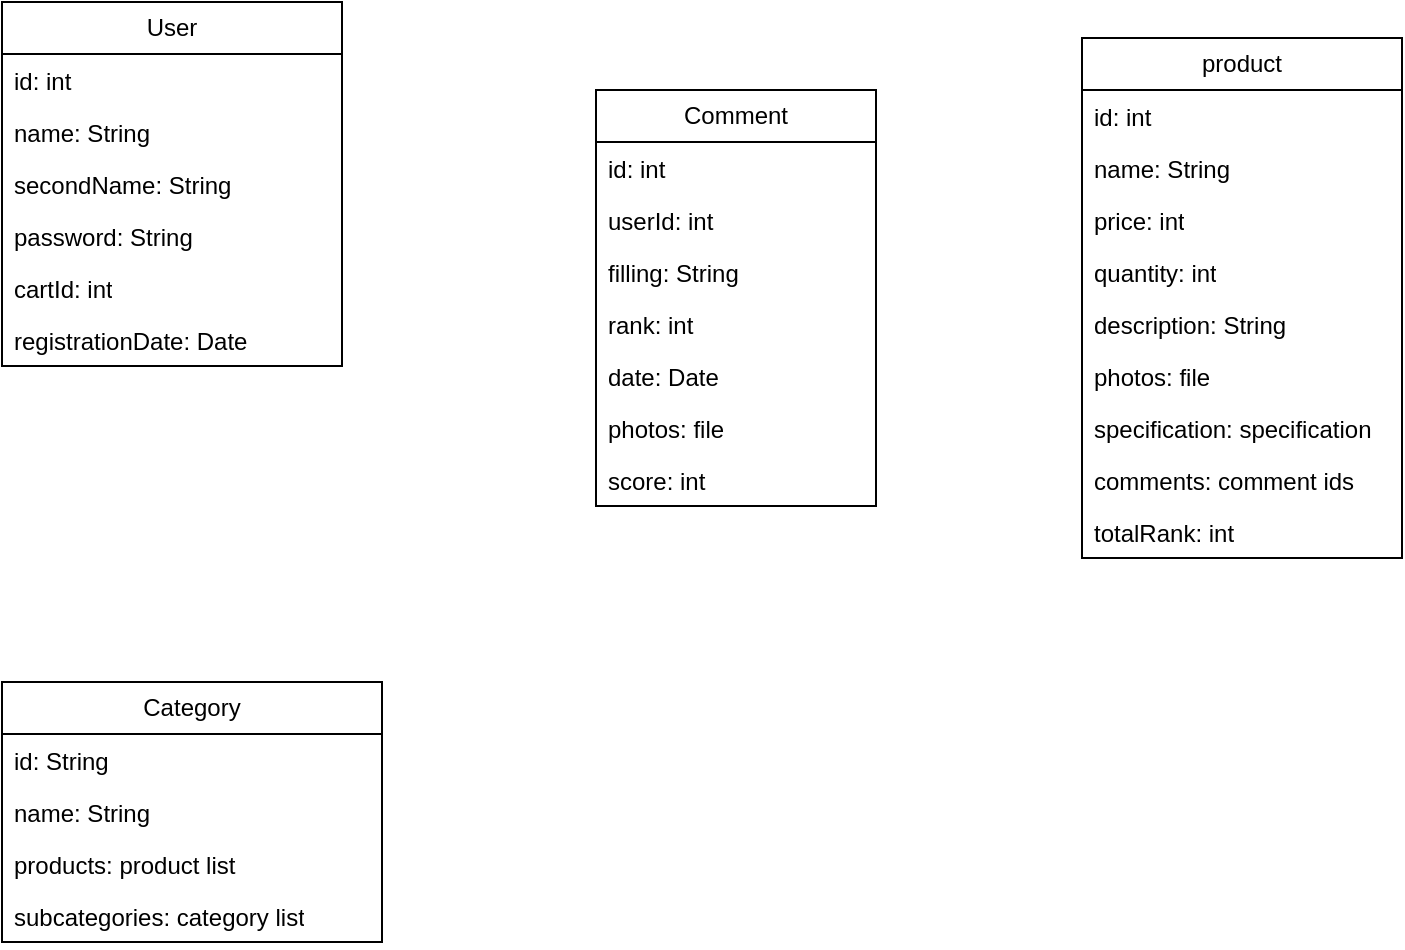 <mxfile version="21.5.2" type="github" pages="2">
  <diagram name="Страница 1" id="mdDWq5kc0v009mXhgptd">
    <mxGraphModel dx="2213" dy="1962" grid="1" gridSize="10" guides="1" tooltips="1" connect="1" arrows="1" fold="1" page="1" pageScale="1" pageWidth="827" pageHeight="1169" math="0" shadow="0">
      <root>
        <mxCell id="0" />
        <mxCell id="1" parent="0" />
        <mxCell id="SV2swyY7JAZVckU8f7j4-22" value="User" style="swimlane;fontStyle=0;childLayout=stackLayout;horizontal=1;startSize=26;fillColor=none;horizontalStack=0;resizeParent=1;resizeParentMax=0;resizeLast=0;collapsible=1;marginBottom=0;whiteSpace=wrap;html=1;" vertex="1" parent="1">
          <mxGeometry x="-780" y="-1054" width="170" height="182" as="geometry" />
        </mxCell>
        <mxCell id="SV2swyY7JAZVckU8f7j4-23" value="id: int" style="text;strokeColor=none;fillColor=none;align=left;verticalAlign=top;spacingLeft=4;spacingRight=4;overflow=hidden;rotatable=0;points=[[0,0.5],[1,0.5]];portConstraint=eastwest;whiteSpace=wrap;html=1;" vertex="1" parent="SV2swyY7JAZVckU8f7j4-22">
          <mxGeometry y="26" width="170" height="26" as="geometry" />
        </mxCell>
        <mxCell id="SV2swyY7JAZVckU8f7j4-24" value="name: String" style="text;strokeColor=none;fillColor=none;align=left;verticalAlign=top;spacingLeft=4;spacingRight=4;overflow=hidden;rotatable=0;points=[[0,0.5],[1,0.5]];portConstraint=eastwest;whiteSpace=wrap;html=1;" vertex="1" parent="SV2swyY7JAZVckU8f7j4-22">
          <mxGeometry y="52" width="170" height="26" as="geometry" />
        </mxCell>
        <mxCell id="SV2swyY7JAZVckU8f7j4-25" value="secondName: String" style="text;strokeColor=none;fillColor=none;align=left;verticalAlign=top;spacingLeft=4;spacingRight=4;overflow=hidden;rotatable=0;points=[[0,0.5],[1,0.5]];portConstraint=eastwest;whiteSpace=wrap;html=1;" vertex="1" parent="SV2swyY7JAZVckU8f7j4-22">
          <mxGeometry y="78" width="170" height="26" as="geometry" />
        </mxCell>
        <mxCell id="SV2swyY7JAZVckU8f7j4-28" value="password: String" style="text;strokeColor=none;fillColor=none;align=left;verticalAlign=top;spacingLeft=4;spacingRight=4;overflow=hidden;rotatable=0;points=[[0,0.5],[1,0.5]];portConstraint=eastwest;whiteSpace=wrap;html=1;" vertex="1" parent="SV2swyY7JAZVckU8f7j4-22">
          <mxGeometry y="104" width="170" height="26" as="geometry" />
        </mxCell>
        <mxCell id="SV2swyY7JAZVckU8f7j4-29" value="cartId: int" style="text;strokeColor=none;fillColor=none;align=left;verticalAlign=top;spacingLeft=4;spacingRight=4;overflow=hidden;rotatable=0;points=[[0,0.5],[1,0.5]];portConstraint=eastwest;whiteSpace=wrap;html=1;" vertex="1" parent="SV2swyY7JAZVckU8f7j4-22">
          <mxGeometry y="130" width="170" height="26" as="geometry" />
        </mxCell>
        <mxCell id="SV2swyY7JAZVckU8f7j4-30" value="registrationDate: Date" style="text;strokeColor=none;fillColor=none;align=left;verticalAlign=top;spacingLeft=4;spacingRight=4;overflow=hidden;rotatable=0;points=[[0,0.5],[1,0.5]];portConstraint=eastwest;whiteSpace=wrap;html=1;" vertex="1" parent="SV2swyY7JAZVckU8f7j4-22">
          <mxGeometry y="156" width="170" height="26" as="geometry" />
        </mxCell>
        <mxCell id="SV2swyY7JAZVckU8f7j4-32" value="Comment" style="swimlane;fontStyle=0;childLayout=stackLayout;horizontal=1;startSize=26;fillColor=none;horizontalStack=0;resizeParent=1;resizeParentMax=0;resizeLast=0;collapsible=1;marginBottom=0;whiteSpace=wrap;html=1;" vertex="1" parent="1">
          <mxGeometry x="-483" y="-1010" width="140" height="208" as="geometry" />
        </mxCell>
        <mxCell id="SV2swyY7JAZVckU8f7j4-33" value="id: int" style="text;strokeColor=none;fillColor=none;align=left;verticalAlign=top;spacingLeft=4;spacingRight=4;overflow=hidden;rotatable=0;points=[[0,0.5],[1,0.5]];portConstraint=eastwest;whiteSpace=wrap;html=1;" vertex="1" parent="SV2swyY7JAZVckU8f7j4-32">
          <mxGeometry y="26" width="140" height="26" as="geometry" />
        </mxCell>
        <mxCell id="SV2swyY7JAZVckU8f7j4-34" value="userId: int" style="text;strokeColor=none;fillColor=none;align=left;verticalAlign=top;spacingLeft=4;spacingRight=4;overflow=hidden;rotatable=0;points=[[0,0.5],[1,0.5]];portConstraint=eastwest;whiteSpace=wrap;html=1;" vertex="1" parent="SV2swyY7JAZVckU8f7j4-32">
          <mxGeometry y="52" width="140" height="26" as="geometry" />
        </mxCell>
        <mxCell id="SV2swyY7JAZVckU8f7j4-35" value="filling: String" style="text;strokeColor=none;fillColor=none;align=left;verticalAlign=top;spacingLeft=4;spacingRight=4;overflow=hidden;rotatable=0;points=[[0,0.5],[1,0.5]];portConstraint=eastwest;whiteSpace=wrap;html=1;" vertex="1" parent="SV2swyY7JAZVckU8f7j4-32">
          <mxGeometry y="78" width="140" height="26" as="geometry" />
        </mxCell>
        <mxCell id="SV2swyY7JAZVckU8f7j4-36" value="rank: int" style="text;strokeColor=none;fillColor=none;align=left;verticalAlign=top;spacingLeft=4;spacingRight=4;overflow=hidden;rotatable=0;points=[[0,0.5],[1,0.5]];portConstraint=eastwest;whiteSpace=wrap;html=1;" vertex="1" parent="SV2swyY7JAZVckU8f7j4-32">
          <mxGeometry y="104" width="140" height="26" as="geometry" />
        </mxCell>
        <mxCell id="SV2swyY7JAZVckU8f7j4-37" value="date: Date" style="text;strokeColor=none;fillColor=none;align=left;verticalAlign=top;spacingLeft=4;spacingRight=4;overflow=hidden;rotatable=0;points=[[0,0.5],[1,0.5]];portConstraint=eastwest;whiteSpace=wrap;html=1;" vertex="1" parent="SV2swyY7JAZVckU8f7j4-32">
          <mxGeometry y="130" width="140" height="26" as="geometry" />
        </mxCell>
        <mxCell id="SV2swyY7JAZVckU8f7j4-38" value="photos: file" style="text;strokeColor=none;fillColor=none;align=left;verticalAlign=top;spacingLeft=4;spacingRight=4;overflow=hidden;rotatable=0;points=[[0,0.5],[1,0.5]];portConstraint=eastwest;whiteSpace=wrap;html=1;" vertex="1" parent="SV2swyY7JAZVckU8f7j4-32">
          <mxGeometry y="156" width="140" height="26" as="geometry" />
        </mxCell>
        <mxCell id="SV2swyY7JAZVckU8f7j4-39" value="score: int" style="text;strokeColor=none;fillColor=none;align=left;verticalAlign=top;spacingLeft=4;spacingRight=4;overflow=hidden;rotatable=0;points=[[0,0.5],[1,0.5]];portConstraint=eastwest;whiteSpace=wrap;html=1;" vertex="1" parent="SV2swyY7JAZVckU8f7j4-32">
          <mxGeometry y="182" width="140" height="26" as="geometry" />
        </mxCell>
        <mxCell id="SV2swyY7JAZVckU8f7j4-52" value="product" style="swimlane;fontStyle=0;childLayout=stackLayout;horizontal=1;startSize=26;fillColor=none;horizontalStack=0;resizeParent=1;resizeParentMax=0;resizeLast=0;collapsible=1;marginBottom=0;whiteSpace=wrap;html=1;" vertex="1" parent="1">
          <mxGeometry x="-240" y="-1036" width="160" height="260" as="geometry" />
        </mxCell>
        <mxCell id="SV2swyY7JAZVckU8f7j4-53" value="id: int" style="text;strokeColor=none;fillColor=none;align=left;verticalAlign=top;spacingLeft=4;spacingRight=4;overflow=hidden;rotatable=0;points=[[0,0.5],[1,0.5]];portConstraint=eastwest;whiteSpace=wrap;html=1;" vertex="1" parent="SV2swyY7JAZVckU8f7j4-52">
          <mxGeometry y="26" width="160" height="26" as="geometry" />
        </mxCell>
        <mxCell id="SV2swyY7JAZVckU8f7j4-54" value="name: String" style="text;strokeColor=none;fillColor=none;align=left;verticalAlign=top;spacingLeft=4;spacingRight=4;overflow=hidden;rotatable=0;points=[[0,0.5],[1,0.5]];portConstraint=eastwest;whiteSpace=wrap;html=1;" vertex="1" parent="SV2swyY7JAZVckU8f7j4-52">
          <mxGeometry y="52" width="160" height="26" as="geometry" />
        </mxCell>
        <mxCell id="SV2swyY7JAZVckU8f7j4-55" value="price: int" style="text;strokeColor=none;fillColor=none;align=left;verticalAlign=top;spacingLeft=4;spacingRight=4;overflow=hidden;rotatable=0;points=[[0,0.5],[1,0.5]];portConstraint=eastwest;whiteSpace=wrap;html=1;" vertex="1" parent="SV2swyY7JAZVckU8f7j4-52">
          <mxGeometry y="78" width="160" height="26" as="geometry" />
        </mxCell>
        <mxCell id="SV2swyY7JAZVckU8f7j4-56" value="quantity: int" style="text;strokeColor=none;fillColor=none;align=left;verticalAlign=top;spacingLeft=4;spacingRight=4;overflow=hidden;rotatable=0;points=[[0,0.5],[1,0.5]];portConstraint=eastwest;whiteSpace=wrap;html=1;" vertex="1" parent="SV2swyY7JAZVckU8f7j4-52">
          <mxGeometry y="104" width="160" height="26" as="geometry" />
        </mxCell>
        <mxCell id="SV2swyY7JAZVckU8f7j4-57" value="description: String&lt;br&gt;" style="text;strokeColor=none;fillColor=none;align=left;verticalAlign=top;spacingLeft=4;spacingRight=4;overflow=hidden;rotatable=0;points=[[0,0.5],[1,0.5]];portConstraint=eastwest;whiteSpace=wrap;html=1;" vertex="1" parent="SV2swyY7JAZVckU8f7j4-52">
          <mxGeometry y="130" width="160" height="26" as="geometry" />
        </mxCell>
        <mxCell id="SV2swyY7JAZVckU8f7j4-58" value="photos: file" style="text;strokeColor=none;fillColor=none;align=left;verticalAlign=top;spacingLeft=4;spacingRight=4;overflow=hidden;rotatable=0;points=[[0,0.5],[1,0.5]];portConstraint=eastwest;whiteSpace=wrap;html=1;" vertex="1" parent="SV2swyY7JAZVckU8f7j4-52">
          <mxGeometry y="156" width="160" height="26" as="geometry" />
        </mxCell>
        <mxCell id="SV2swyY7JAZVckU8f7j4-59" value="specification: specification" style="text;strokeColor=none;fillColor=none;align=left;verticalAlign=top;spacingLeft=4;spacingRight=4;overflow=hidden;rotatable=0;points=[[0,0.5],[1,0.5]];portConstraint=eastwest;whiteSpace=wrap;html=1;" vertex="1" parent="SV2swyY7JAZVckU8f7j4-52">
          <mxGeometry y="182" width="160" height="26" as="geometry" />
        </mxCell>
        <mxCell id="SV2swyY7JAZVckU8f7j4-60" value="comments: comment ids" style="text;strokeColor=none;fillColor=none;align=left;verticalAlign=top;spacingLeft=4;spacingRight=4;overflow=hidden;rotatable=0;points=[[0,0.5],[1,0.5]];portConstraint=eastwest;whiteSpace=wrap;html=1;" vertex="1" parent="SV2swyY7JAZVckU8f7j4-52">
          <mxGeometry y="208" width="160" height="26" as="geometry" />
        </mxCell>
        <mxCell id="SV2swyY7JAZVckU8f7j4-61" value="totalRank: int" style="text;strokeColor=none;fillColor=none;align=left;verticalAlign=top;spacingLeft=4;spacingRight=4;overflow=hidden;rotatable=0;points=[[0,0.5],[1,0.5]];portConstraint=eastwest;whiteSpace=wrap;html=1;" vertex="1" parent="SV2swyY7JAZVckU8f7j4-52">
          <mxGeometry y="234" width="160" height="26" as="geometry" />
        </mxCell>
        <mxCell id="SV2swyY7JAZVckU8f7j4-64" value="Category" style="swimlane;fontStyle=0;childLayout=stackLayout;horizontal=1;startSize=26;fillColor=none;horizontalStack=0;resizeParent=1;resizeParentMax=0;resizeLast=0;collapsible=1;marginBottom=0;whiteSpace=wrap;html=1;" vertex="1" parent="1">
          <mxGeometry x="-780" y="-714" width="190" height="130" as="geometry" />
        </mxCell>
        <mxCell id="SV2swyY7JAZVckU8f7j4-65" value="id: String" style="text;strokeColor=none;fillColor=none;align=left;verticalAlign=top;spacingLeft=4;spacingRight=4;overflow=hidden;rotatable=0;points=[[0,0.5],[1,0.5]];portConstraint=eastwest;whiteSpace=wrap;html=1;" vertex="1" parent="SV2swyY7JAZVckU8f7j4-64">
          <mxGeometry y="26" width="190" height="26" as="geometry" />
        </mxCell>
        <mxCell id="SV2swyY7JAZVckU8f7j4-66" value="name: String" style="text;strokeColor=none;fillColor=none;align=left;verticalAlign=top;spacingLeft=4;spacingRight=4;overflow=hidden;rotatable=0;points=[[0,0.5],[1,0.5]];portConstraint=eastwest;whiteSpace=wrap;html=1;" vertex="1" parent="SV2swyY7JAZVckU8f7j4-64">
          <mxGeometry y="52" width="190" height="26" as="geometry" />
        </mxCell>
        <mxCell id="SV2swyY7JAZVckU8f7j4-67" value="products: product list" style="text;strokeColor=none;fillColor=none;align=left;verticalAlign=top;spacingLeft=4;spacingRight=4;overflow=hidden;rotatable=0;points=[[0,0.5],[1,0.5]];portConstraint=eastwest;whiteSpace=wrap;html=1;" vertex="1" parent="SV2swyY7JAZVckU8f7j4-64">
          <mxGeometry y="78" width="190" height="26" as="geometry" />
        </mxCell>
        <mxCell id="SV2swyY7JAZVckU8f7j4-68" value="subcategories: category list" style="text;strokeColor=none;fillColor=none;align=left;verticalAlign=top;spacingLeft=4;spacingRight=4;overflow=hidden;rotatable=0;points=[[0,0.5],[1,0.5]];portConstraint=eastwest;whiteSpace=wrap;html=1;" vertex="1" parent="SV2swyY7JAZVckU8f7j4-64">
          <mxGeometry y="104" width="190" height="26" as="geometry" />
        </mxCell>
      </root>
    </mxGraphModel>
  </diagram>
  <diagram id="v33T9zflwe49aPu7Qn3t" name="specifications">
    <mxGraphModel dx="1386" dy="793" grid="1" gridSize="10" guides="1" tooltips="1" connect="1" arrows="1" fold="1" page="1" pageScale="1" pageWidth="827" pageHeight="1169" math="0" shadow="0">
      <root>
        <mxCell id="0" />
        <mxCell id="1" parent="0" />
      </root>
    </mxGraphModel>
  </diagram>
</mxfile>
